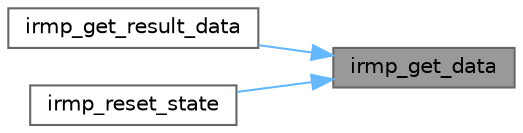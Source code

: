 digraph "irmp_get_data"
{
 // LATEX_PDF_SIZE
  bgcolor="transparent";
  edge [fontname=Helvetica,fontsize=10,labelfontname=Helvetica,labelfontsize=10];
  node [fontname=Helvetica,fontsize=10,shape=box,height=0.2,width=0.4];
  rankdir="RL";
  Node1 [id="Node000001",label="irmp_get_data",height=0.2,width=0.4,color="gray40", fillcolor="grey60", style="filled", fontcolor="black",tooltip=" "];
  Node1 -> Node2 [id="edge1_Node000001_Node000002",dir="back",color="steelblue1",style="solid",tooltip=" "];
  Node2 [id="Node000002",label="irmp_get_result_data",height=0.2,width=0.4,color="grey40", fillcolor="white", style="filled",URL="$a00032.html#ac51614b600a56e7d401ddd1d0a16cb35",tooltip="Query result data after detection succeeded."];
  Node1 -> Node3 [id="edge2_Node000001_Node000003",dir="back",color="steelblue1",style="solid",tooltip=" "];
  Node3 [id="Node000003",label="irmp_reset_state",height=0.2,width=0.4,color="grey40", fillcolor="white", style="filled",URL="$a00032.html#a1714d353d5990b6829fbc90ca10dd590",tooltip="Reset internal decoder state."];
}
